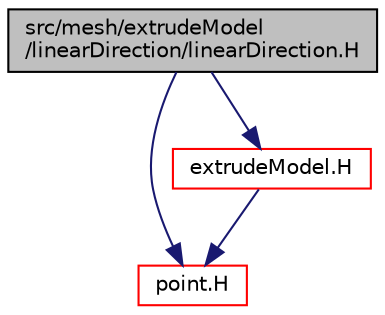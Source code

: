 digraph "src/mesh/extrudeModel/linearDirection/linearDirection.H"
{
  bgcolor="transparent";
  edge [fontname="Helvetica",fontsize="10",labelfontname="Helvetica",labelfontsize="10"];
  node [fontname="Helvetica",fontsize="10",shape=record];
  Node0 [label="src/mesh/extrudeModel\l/linearDirection/linearDirection.H",height=0.2,width=0.4,color="black", fillcolor="grey75", style="filled", fontcolor="black"];
  Node0 -> Node1 [color="midnightblue",fontsize="10",style="solid",fontname="Helvetica"];
  Node1 [label="point.H",height=0.2,width=0.4,color="red",URL="$a12827.html"];
  Node0 -> Node58 [color="midnightblue",fontsize="10",style="solid",fontname="Helvetica"];
  Node58 [label="extrudeModel.H",height=0.2,width=0.4,color="red",URL="$a07649.html"];
  Node58 -> Node1 [color="midnightblue",fontsize="10",style="solid",fontname="Helvetica"];
}
